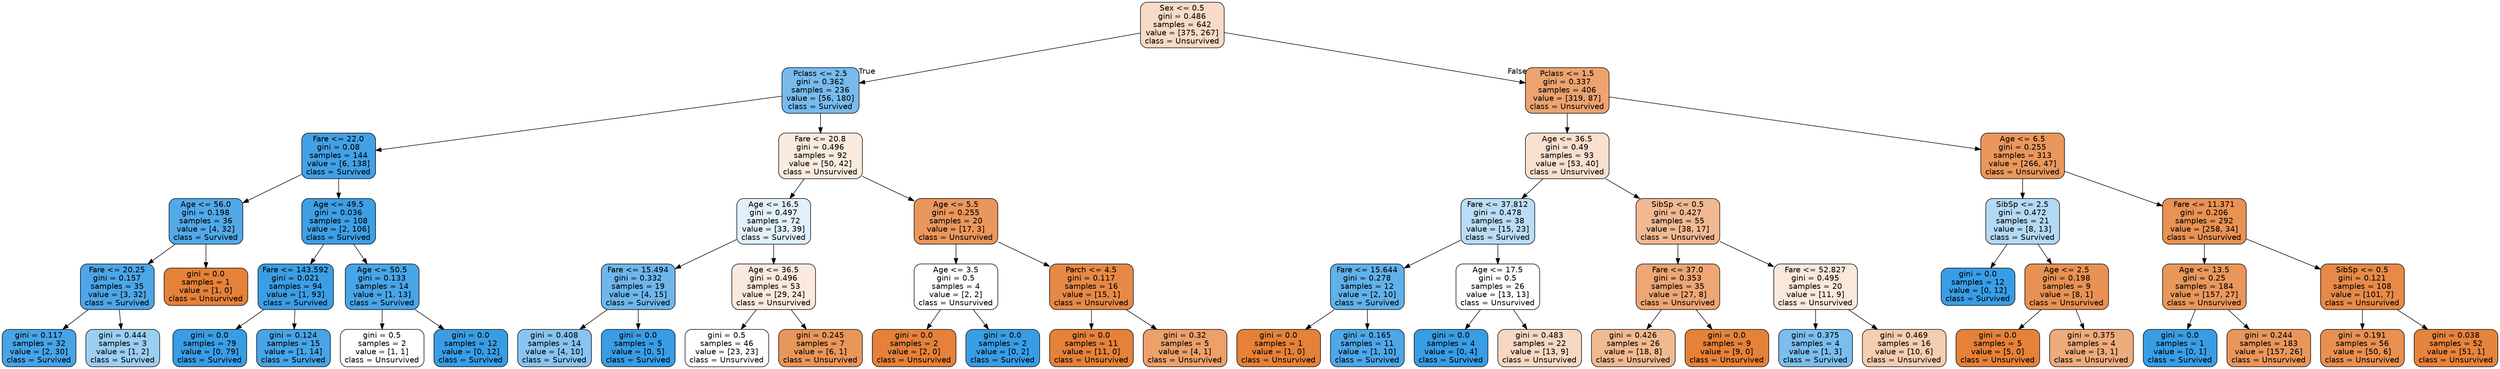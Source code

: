 digraph Tree {
node [shape=box, style="filled, rounded", color="black", fontname=helvetica] ;
edge [fontname=helvetica] ;
0 [label="Sex <= 0.5\ngini = 0.486\nsamples = 642\nvalue = [375, 267]\nclass = Unsurvived", fillcolor="#f8dbc6"] ;
1 [label="Pclass <= 2.5\ngini = 0.362\nsamples = 236\nvalue = [56, 180]\nclass = Survived", fillcolor="#77bbed"] ;
0 -> 1 [labeldistance=2.5, labelangle=45, headlabel="True"] ;
2 [label="Fare <= 22.0\ngini = 0.08\nsamples = 144\nvalue = [6, 138]\nclass = Survived", fillcolor="#42a1e6"] ;
1 -> 2 ;
3 [label="Age <= 56.0\ngini = 0.198\nsamples = 36\nvalue = [4, 32]\nclass = Survived", fillcolor="#52a9e8"] ;
2 -> 3 ;
4 [label="Fare <= 20.25\ngini = 0.157\nsamples = 35\nvalue = [3, 32]\nclass = Survived", fillcolor="#4ca6e7"] ;
3 -> 4 ;
5 [label="gini = 0.117\nsamples = 32\nvalue = [2, 30]\nclass = Survived", fillcolor="#46a4e7"] ;
4 -> 5 ;
6 [label="gini = 0.444\nsamples = 3\nvalue = [1, 2]\nclass = Survived", fillcolor="#9ccef2"] ;
4 -> 6 ;
7 [label="gini = 0.0\nsamples = 1\nvalue = [1, 0]\nclass = Unsurvived", fillcolor="#e58139"] ;
3 -> 7 ;
8 [label="Age <= 49.5\ngini = 0.036\nsamples = 108\nvalue = [2, 106]\nclass = Survived", fillcolor="#3d9fe5"] ;
2 -> 8 ;
9 [label="Fare <= 143.592\ngini = 0.021\nsamples = 94\nvalue = [1, 93]\nclass = Survived", fillcolor="#3b9ee5"] ;
8 -> 9 ;
10 [label="gini = 0.0\nsamples = 79\nvalue = [0, 79]\nclass = Survived", fillcolor="#399de5"] ;
9 -> 10 ;
11 [label="gini = 0.124\nsamples = 15\nvalue = [1, 14]\nclass = Survived", fillcolor="#47a4e7"] ;
9 -> 11 ;
12 [label="Age <= 50.5\ngini = 0.133\nsamples = 14\nvalue = [1, 13]\nclass = Survived", fillcolor="#48a5e7"] ;
8 -> 12 ;
13 [label="gini = 0.5\nsamples = 2\nvalue = [1, 1]\nclass = Unsurvived", fillcolor="#ffffff"] ;
12 -> 13 ;
14 [label="gini = 0.0\nsamples = 12\nvalue = [0, 12]\nclass = Survived", fillcolor="#399de5"] ;
12 -> 14 ;
15 [label="Fare <= 20.8\ngini = 0.496\nsamples = 92\nvalue = [50, 42]\nclass = Unsurvived", fillcolor="#fbebdf"] ;
1 -> 15 ;
16 [label="Age <= 16.5\ngini = 0.497\nsamples = 72\nvalue = [33, 39]\nclass = Survived", fillcolor="#e1f0fb"] ;
15 -> 16 ;
17 [label="Fare <= 15.494\ngini = 0.332\nsamples = 19\nvalue = [4, 15]\nclass = Survived", fillcolor="#6eb7ec"] ;
16 -> 17 ;
18 [label="gini = 0.408\nsamples = 14\nvalue = [4, 10]\nclass = Survived", fillcolor="#88c4ef"] ;
17 -> 18 ;
19 [label="gini = 0.0\nsamples = 5\nvalue = [0, 5]\nclass = Survived", fillcolor="#399de5"] ;
17 -> 19 ;
20 [label="Age <= 36.5\ngini = 0.496\nsamples = 53\nvalue = [29, 24]\nclass = Unsurvived", fillcolor="#fbe9dd"] ;
16 -> 20 ;
21 [label="gini = 0.5\nsamples = 46\nvalue = [23, 23]\nclass = Unsurvived", fillcolor="#ffffff"] ;
20 -> 21 ;
22 [label="gini = 0.245\nsamples = 7\nvalue = [6, 1]\nclass = Unsurvived", fillcolor="#e9965a"] ;
20 -> 22 ;
23 [label="Age <= 5.5\ngini = 0.255\nsamples = 20\nvalue = [17, 3]\nclass = Unsurvived", fillcolor="#ea975c"] ;
15 -> 23 ;
24 [label="Age <= 3.5\ngini = 0.5\nsamples = 4\nvalue = [2, 2]\nclass = Unsurvived", fillcolor="#ffffff"] ;
23 -> 24 ;
25 [label="gini = 0.0\nsamples = 2\nvalue = [2, 0]\nclass = Unsurvived", fillcolor="#e58139"] ;
24 -> 25 ;
26 [label="gini = 0.0\nsamples = 2\nvalue = [0, 2]\nclass = Survived", fillcolor="#399de5"] ;
24 -> 26 ;
27 [label="Parch <= 4.5\ngini = 0.117\nsamples = 16\nvalue = [15, 1]\nclass = Unsurvived", fillcolor="#e78946"] ;
23 -> 27 ;
28 [label="gini = 0.0\nsamples = 11\nvalue = [11, 0]\nclass = Unsurvived", fillcolor="#e58139"] ;
27 -> 28 ;
29 [label="gini = 0.32\nsamples = 5\nvalue = [4, 1]\nclass = Unsurvived", fillcolor="#eca06a"] ;
27 -> 29 ;
30 [label="Pclass <= 1.5\ngini = 0.337\nsamples = 406\nvalue = [319, 87]\nclass = Unsurvived", fillcolor="#eca36f"] ;
0 -> 30 [labeldistance=2.5, labelangle=-45, headlabel="False"] ;
31 [label="Age <= 36.5\ngini = 0.49\nsamples = 93\nvalue = [53, 40]\nclass = Unsurvived", fillcolor="#f9e0ce"] ;
30 -> 31 ;
32 [label="Fare <= 37.812\ngini = 0.478\nsamples = 38\nvalue = [15, 23]\nclass = Survived", fillcolor="#baddf6"] ;
31 -> 32 ;
33 [label="Fare <= 15.644\ngini = 0.278\nsamples = 12\nvalue = [2, 10]\nclass = Survived", fillcolor="#61b1ea"] ;
32 -> 33 ;
34 [label="gini = 0.0\nsamples = 1\nvalue = [1, 0]\nclass = Unsurvived", fillcolor="#e58139"] ;
33 -> 34 ;
35 [label="gini = 0.165\nsamples = 11\nvalue = [1, 10]\nclass = Survived", fillcolor="#4da7e8"] ;
33 -> 35 ;
36 [label="Age <= 17.5\ngini = 0.5\nsamples = 26\nvalue = [13, 13]\nclass = Unsurvived", fillcolor="#ffffff"] ;
32 -> 36 ;
37 [label="gini = 0.0\nsamples = 4\nvalue = [0, 4]\nclass = Survived", fillcolor="#399de5"] ;
36 -> 37 ;
38 [label="gini = 0.483\nsamples = 22\nvalue = [13, 9]\nclass = Unsurvived", fillcolor="#f7d8c2"] ;
36 -> 38 ;
39 [label="SibSp <= 0.5\ngini = 0.427\nsamples = 55\nvalue = [38, 17]\nclass = Unsurvived", fillcolor="#f1b992"] ;
31 -> 39 ;
40 [label="Fare <= 37.0\ngini = 0.353\nsamples = 35\nvalue = [27, 8]\nclass = Unsurvived", fillcolor="#eda674"] ;
39 -> 40 ;
41 [label="gini = 0.426\nsamples = 26\nvalue = [18, 8]\nclass = Unsurvived", fillcolor="#f1b991"] ;
40 -> 41 ;
42 [label="gini = 0.0\nsamples = 9\nvalue = [9, 0]\nclass = Unsurvived", fillcolor="#e58139"] ;
40 -> 42 ;
43 [label="Fare <= 52.827\ngini = 0.495\nsamples = 20\nvalue = [11, 9]\nclass = Unsurvived", fillcolor="#fae8db"] ;
39 -> 43 ;
44 [label="gini = 0.375\nsamples = 4\nvalue = [1, 3]\nclass = Survived", fillcolor="#7bbeee"] ;
43 -> 44 ;
45 [label="gini = 0.469\nsamples = 16\nvalue = [10, 6]\nclass = Unsurvived", fillcolor="#f5cdb0"] ;
43 -> 45 ;
46 [label="Age <= 6.5\ngini = 0.255\nsamples = 313\nvalue = [266, 47]\nclass = Unsurvived", fillcolor="#ea975c"] ;
30 -> 46 ;
47 [label="SibSp <= 2.5\ngini = 0.472\nsamples = 21\nvalue = [8, 13]\nclass = Survived", fillcolor="#b3d9f5"] ;
46 -> 47 ;
48 [label="gini = 0.0\nsamples = 12\nvalue = [0, 12]\nclass = Survived", fillcolor="#399de5"] ;
47 -> 48 ;
49 [label="Age <= 2.5\ngini = 0.198\nsamples = 9\nvalue = [8, 1]\nclass = Unsurvived", fillcolor="#e89152"] ;
47 -> 49 ;
50 [label="gini = 0.0\nsamples = 5\nvalue = [5, 0]\nclass = Unsurvived", fillcolor="#e58139"] ;
49 -> 50 ;
51 [label="gini = 0.375\nsamples = 4\nvalue = [3, 1]\nclass = Unsurvived", fillcolor="#eeab7b"] ;
49 -> 51 ;
52 [label="Fare <= 11.371\ngini = 0.206\nsamples = 292\nvalue = [258, 34]\nclass = Unsurvived", fillcolor="#e89253"] ;
46 -> 52 ;
53 [label="Age <= 13.5\ngini = 0.25\nsamples = 184\nvalue = [157, 27]\nclass = Unsurvived", fillcolor="#e9975b"] ;
52 -> 53 ;
54 [label="gini = 0.0\nsamples = 1\nvalue = [0, 1]\nclass = Survived", fillcolor="#399de5"] ;
53 -> 54 ;
55 [label="gini = 0.244\nsamples = 183\nvalue = [157, 26]\nclass = Unsurvived", fillcolor="#e9965a"] ;
53 -> 55 ;
56 [label="SibSp <= 0.5\ngini = 0.121\nsamples = 108\nvalue = [101, 7]\nclass = Unsurvived", fillcolor="#e78a47"] ;
52 -> 56 ;
57 [label="gini = 0.191\nsamples = 56\nvalue = [50, 6]\nclass = Unsurvived", fillcolor="#e89051"] ;
56 -> 57 ;
58 [label="gini = 0.038\nsamples = 52\nvalue = [51, 1]\nclass = Unsurvived", fillcolor="#e6833d"] ;
56 -> 58 ;
}